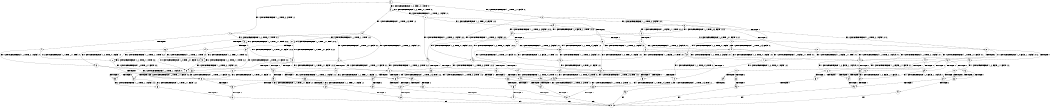 digraph BCG {
size = "7, 10.5";
center = TRUE;
node [shape = circle];
0 [peripheries = 2];
0 -> 1 [label = "EX !1 !ATOMIC_EXCH_BRANCH (1, +1, TRUE, +0, 3, TRUE) !:0:"];
0 -> 2 [label = "EX !2 !ATOMIC_EXCH_BRANCH (1, +1, TRUE, +1, 1, FALSE) !:0:"];
0 -> 3 [label = "EX !0 !ATOMIC_EXCH_BRANCH (1, +0, TRUE, +0, 1, TRUE) !:0:"];
1 -> 4 [label = "TERMINATE !1"];
1 -> 5 [label = "EX !2 !ATOMIC_EXCH_BRANCH (1, +1, TRUE, +1, 1, TRUE) !:0:1:"];
1 -> 6 [label = "EX !0 !ATOMIC_EXCH_BRANCH (1, +0, TRUE, +0, 1, FALSE) !:0:1:"];
2 -> 7 [label = "TERMINATE !2"];
2 -> 8 [label = "EX !1 !ATOMIC_EXCH_BRANCH (1, +1, TRUE, +0, 3, FALSE) !:0:2:"];
2 -> 9 [label = "EX !0 !ATOMIC_EXCH_BRANCH (1, +0, TRUE, +0, 1, FALSE) !:0:2:"];
3 -> 10 [label = "EX !1 !ATOMIC_EXCH_BRANCH (1, +1, TRUE, +0, 3, TRUE) !:0:"];
3 -> 11 [label = "EX !2 !ATOMIC_EXCH_BRANCH (1, +1, TRUE, +1, 1, FALSE) !:0:"];
3 -> 3 [label = "EX !0 !ATOMIC_EXCH_BRANCH (1, +0, TRUE, +0, 1, TRUE) !:0:"];
4 -> 12 [label = "EX !2 !ATOMIC_EXCH_BRANCH (1, +1, TRUE, +1, 1, TRUE) !:0:"];
4 -> 13 [label = "EX !0 !ATOMIC_EXCH_BRANCH (1, +0, TRUE, +0, 1, FALSE) !:0:"];
5 -> 14 [label = "TERMINATE !1"];
5 -> 15 [label = "EX !0 !ATOMIC_EXCH_BRANCH (1, +0, TRUE, +0, 1, FALSE) !:0:1:2:"];
5 -> 5 [label = "EX !2 !ATOMIC_EXCH_BRANCH (1, +1, TRUE, +1, 1, TRUE) !:0:1:2:"];
6 -> 16 [label = "TERMINATE !1"];
6 -> 17 [label = "TERMINATE !0"];
6 -> 18 [label = "EX !2 !ATOMIC_EXCH_BRANCH (1, +1, TRUE, +1, 1, FALSE) !:0:1:"];
7 -> 19 [label = "EX !1 !ATOMIC_EXCH_BRANCH (1, +1, TRUE, +0, 3, FALSE) !:0:"];
7 -> 20 [label = "EX !0 !ATOMIC_EXCH_BRANCH (1, +0, TRUE, +0, 1, FALSE) !:0:"];
8 -> 21 [label = "TERMINATE !2"];
8 -> 22 [label = "EX !0 !ATOMIC_EXCH_BRANCH (1, +0, TRUE, +0, 1, FALSE) !:0:1:2:"];
8 -> 23 [label = "EX !1 !ATOMIC_EXCH_BRANCH (1, +0, FALSE, +1, 1, TRUE) !:0:1:2:"];
9 -> 24 [label = "TERMINATE !2"];
9 -> 25 [label = "TERMINATE !0"];
9 -> 18 [label = "EX !1 !ATOMIC_EXCH_BRANCH (1, +1, TRUE, +0, 3, TRUE) !:0:2:"];
10 -> 26 [label = "TERMINATE !1"];
10 -> 27 [label = "EX !2 !ATOMIC_EXCH_BRANCH (1, +1, TRUE, +1, 1, TRUE) !:0:1:"];
10 -> 6 [label = "EX !0 !ATOMIC_EXCH_BRANCH (1, +0, TRUE, +0, 1, FALSE) !:0:1:"];
11 -> 28 [label = "TERMINATE !2"];
11 -> 29 [label = "EX !1 !ATOMIC_EXCH_BRANCH (1, +1, TRUE, +0, 3, FALSE) !:0:2:"];
11 -> 9 [label = "EX !0 !ATOMIC_EXCH_BRANCH (1, +0, TRUE, +0, 1, FALSE) !:0:2:"];
12 -> 30 [label = "EX !0 !ATOMIC_EXCH_BRANCH (1, +0, TRUE, +0, 1, FALSE) !:0:2:"];
12 -> 12 [label = "EX !2 !ATOMIC_EXCH_BRANCH (1, +1, TRUE, +1, 1, TRUE) !:0:2:"];
13 -> 31 [label = "TERMINATE !0"];
13 -> 32 [label = "EX !2 !ATOMIC_EXCH_BRANCH (1, +1, TRUE, +1, 1, FALSE) !:0:"];
14 -> 30 [label = "EX !0 !ATOMIC_EXCH_BRANCH (1, +0, TRUE, +0, 1, FALSE) !:0:2:"];
14 -> 12 [label = "EX !2 !ATOMIC_EXCH_BRANCH (1, +1, TRUE, +1, 1, TRUE) !:0:2:"];
15 -> 33 [label = "TERMINATE !1"];
15 -> 34 [label = "TERMINATE !0"];
15 -> 18 [label = "EX !2 !ATOMIC_EXCH_BRANCH (1, +1, TRUE, +1, 1, FALSE) !:0:1:2:"];
16 -> 31 [label = "TERMINATE !0"];
16 -> 32 [label = "EX !2 !ATOMIC_EXCH_BRANCH (1, +1, TRUE, +1, 1, FALSE) !:0:"];
17 -> 35 [label = "TERMINATE !1"];
17 -> 36 [label = "EX !2 !ATOMIC_EXCH_BRANCH (1, +1, TRUE, +1, 1, FALSE) !:1:"];
18 -> 37 [label = "TERMINATE !1"];
18 -> 38 [label = "TERMINATE !2"];
18 -> 39 [label = "TERMINATE !0"];
19 -> 40 [label = "EX !0 !ATOMIC_EXCH_BRANCH (1, +0, TRUE, +0, 1, FALSE) !:0:1:"];
19 -> 41 [label = "EX !1 !ATOMIC_EXCH_BRANCH (1, +0, FALSE, +1, 1, TRUE) !:0:1:"];
20 -> 42 [label = "TERMINATE !0"];
20 -> 43 [label = "EX !1 !ATOMIC_EXCH_BRANCH (1, +1, TRUE, +0, 3, TRUE) !:0:"];
21 -> 40 [label = "EX !0 !ATOMIC_EXCH_BRANCH (1, +0, TRUE, +0, 1, FALSE) !:0:1:"];
21 -> 41 [label = "EX !1 !ATOMIC_EXCH_BRANCH (1, +0, FALSE, +1, 1, TRUE) !:0:1:"];
22 -> 44 [label = "TERMINATE !2"];
22 -> 45 [label = "TERMINATE !0"];
22 -> 46 [label = "EX !1 !ATOMIC_EXCH_BRANCH (1, +0, FALSE, +1, 1, FALSE) !:0:1:2:"];
23 -> 47 [label = "TERMINATE !2"];
23 -> 48 [label = "EX !0 !ATOMIC_EXCH_BRANCH (1, +0, TRUE, +0, 1, FALSE) !:0:1:2:"];
23 -> 8 [label = "EX !1 !ATOMIC_EXCH_BRANCH (1, +1, TRUE, +0, 3, FALSE) !:0:1:2:"];
24 -> 42 [label = "TERMINATE !0"];
24 -> 43 [label = "EX !1 !ATOMIC_EXCH_BRANCH (1, +1, TRUE, +0, 3, TRUE) !:0:"];
25 -> 49 [label = "TERMINATE !2"];
25 -> 36 [label = "EX !1 !ATOMIC_EXCH_BRANCH (1, +1, TRUE, +0, 3, TRUE) !:1:2:"];
26 -> 50 [label = "EX !2 !ATOMIC_EXCH_BRANCH (1, +1, TRUE, +1, 1, TRUE) !:0:"];
26 -> 13 [label = "EX !0 !ATOMIC_EXCH_BRANCH (1, +0, TRUE, +0, 1, FALSE) !:0:"];
27 -> 51 [label = "TERMINATE !1"];
27 -> 27 [label = "EX !2 !ATOMIC_EXCH_BRANCH (1, +1, TRUE, +1, 1, TRUE) !:0:1:2:"];
27 -> 15 [label = "EX !0 !ATOMIC_EXCH_BRANCH (1, +0, TRUE, +0, 1, FALSE) !:0:1:2:"];
28 -> 52 [label = "EX !1 !ATOMIC_EXCH_BRANCH (1, +1, TRUE, +0, 3, FALSE) !:0:"];
28 -> 20 [label = "EX !0 !ATOMIC_EXCH_BRANCH (1, +0, TRUE, +0, 1, FALSE) !:0:"];
29 -> 53 [label = "TERMINATE !2"];
29 -> 54 [label = "EX !1 !ATOMIC_EXCH_BRANCH (1, +0, FALSE, +1, 1, TRUE) !:0:1:2:"];
29 -> 22 [label = "EX !0 !ATOMIC_EXCH_BRANCH (1, +0, TRUE, +0, 1, FALSE) !:0:1:2:"];
30 -> 55 [label = "TERMINATE !0"];
30 -> 32 [label = "EX !2 !ATOMIC_EXCH_BRANCH (1, +1, TRUE, +1, 1, FALSE) !:0:2:"];
31 -> 56 [label = "EX !2 !ATOMIC_EXCH_BRANCH (1, +1, TRUE, +1, 1, FALSE) !:1:2:"];
32 -> 57 [label = "TERMINATE !2"];
32 -> 58 [label = "TERMINATE !0"];
33 -> 55 [label = "TERMINATE !0"];
33 -> 32 [label = "EX !2 !ATOMIC_EXCH_BRANCH (1, +1, TRUE, +1, 1, FALSE) !:0:2:"];
34 -> 59 [label = "TERMINATE !1"];
34 -> 36 [label = "EX !2 !ATOMIC_EXCH_BRANCH (1, +1, TRUE, +1, 1, FALSE) !:1:2:"];
35 -> 60 [label = "EX !2 !ATOMIC_EXCH_BRANCH (1, +1, TRUE, +1, 1, FALSE) !:2:"];
36 -> 61 [label = "TERMINATE !1"];
36 -> 62 [label = "TERMINATE !2"];
37 -> 57 [label = "TERMINATE !2"];
37 -> 58 [label = "TERMINATE !0"];
38 -> 63 [label = "TERMINATE !1"];
38 -> 64 [label = "TERMINATE !0"];
39 -> 61 [label = "TERMINATE !1"];
39 -> 62 [label = "TERMINATE !2"];
40 -> 65 [label = "TERMINATE !0"];
40 -> 66 [label = "EX !1 !ATOMIC_EXCH_BRANCH (1, +0, FALSE, +1, 1, FALSE) !:0:1:"];
41 -> 67 [label = "EX !0 !ATOMIC_EXCH_BRANCH (1, +0, TRUE, +0, 1, FALSE) !:0:1:"];
41 -> 19 [label = "EX !1 !ATOMIC_EXCH_BRANCH (1, +1, TRUE, +0, 3, FALSE) !:0:1:"];
42 -> 68 [label = "EX !1 !ATOMIC_EXCH_BRANCH (1, +1, TRUE, +0, 3, TRUE) !:1:"];
43 -> 63 [label = "TERMINATE !1"];
43 -> 64 [label = "TERMINATE !0"];
44 -> 65 [label = "TERMINATE !0"];
44 -> 66 [label = "EX !1 !ATOMIC_EXCH_BRANCH (1, +0, FALSE, +1, 1, FALSE) !:0:1:"];
45 -> 69 [label = "TERMINATE !2"];
45 -> 70 [label = "EX !1 !ATOMIC_EXCH_BRANCH (1, +0, FALSE, +1, 1, FALSE) !:1:2:"];
46 -> 71 [label = "TERMINATE !1"];
46 -> 72 [label = "TERMINATE !2"];
46 -> 73 [label = "TERMINATE !0"];
47 -> 67 [label = "EX !0 !ATOMIC_EXCH_BRANCH (1, +0, TRUE, +0, 1, FALSE) !:0:1:"];
47 -> 19 [label = "EX !1 !ATOMIC_EXCH_BRANCH (1, +1, TRUE, +0, 3, FALSE) !:0:1:"];
48 -> 74 [label = "TERMINATE !2"];
48 -> 75 [label = "TERMINATE !0"];
48 -> 18 [label = "EX !1 !ATOMIC_EXCH_BRANCH (1, +1, TRUE, +0, 3, TRUE) !:0:1:2:"];
49 -> 68 [label = "EX !1 !ATOMIC_EXCH_BRANCH (1, +1, TRUE, +0, 3, TRUE) !:1:"];
50 -> 50 [label = "EX !2 !ATOMIC_EXCH_BRANCH (1, +1, TRUE, +1, 1, TRUE) !:0:2:"];
50 -> 30 [label = "EX !0 !ATOMIC_EXCH_BRANCH (1, +0, TRUE, +0, 1, FALSE) !:0:2:"];
51 -> 50 [label = "EX !2 !ATOMIC_EXCH_BRANCH (1, +1, TRUE, +1, 1, TRUE) !:0:2:"];
51 -> 30 [label = "EX !0 !ATOMIC_EXCH_BRANCH (1, +0, TRUE, +0, 1, FALSE) !:0:2:"];
52 -> 76 [label = "EX !1 !ATOMIC_EXCH_BRANCH (1, +0, FALSE, +1, 1, TRUE) !:0:1:"];
52 -> 40 [label = "EX !0 !ATOMIC_EXCH_BRANCH (1, +0, TRUE, +0, 1, FALSE) !:0:1:"];
53 -> 76 [label = "EX !1 !ATOMIC_EXCH_BRANCH (1, +0, FALSE, +1, 1, TRUE) !:0:1:"];
53 -> 40 [label = "EX !0 !ATOMIC_EXCH_BRANCH (1, +0, TRUE, +0, 1, FALSE) !:0:1:"];
54 -> 77 [label = "TERMINATE !2"];
54 -> 29 [label = "EX !1 !ATOMIC_EXCH_BRANCH (1, +1, TRUE, +0, 3, FALSE) !:0:1:2:"];
54 -> 48 [label = "EX !0 !ATOMIC_EXCH_BRANCH (1, +0, TRUE, +0, 1, FALSE) !:0:1:2:"];
55 -> 56 [label = "EX !2 !ATOMIC_EXCH_BRANCH (1, +1, TRUE, +1, 1, FALSE) !:1:2:"];
56 -> 78 [label = "TERMINATE !2"];
57 -> 79 [label = "TERMINATE !0"];
58 -> 78 [label = "TERMINATE !2"];
59 -> 60 [label = "EX !2 !ATOMIC_EXCH_BRANCH (1, +1, TRUE, +1, 1, FALSE) !:2:"];
60 -> 80 [label = "TERMINATE !2"];
61 -> 80 [label = "TERMINATE !2"];
62 -> 81 [label = "TERMINATE !1"];
63 -> 79 [label = "TERMINATE !0"];
64 -> 81 [label = "TERMINATE !1"];
65 -> 82 [label = "EX !1 !ATOMIC_EXCH_BRANCH (1, +0, FALSE, +1, 1, FALSE) !:1:"];
66 -> 83 [label = "TERMINATE !1"];
66 -> 84 [label = "TERMINATE !0"];
67 -> 85 [label = "TERMINATE !0"];
67 -> 43 [label = "EX !1 !ATOMIC_EXCH_BRANCH (1, +1, TRUE, +0, 3, TRUE) !:0:1:"];
68 -> 81 [label = "TERMINATE !1"];
69 -> 82 [label = "EX !1 !ATOMIC_EXCH_BRANCH (1, +0, FALSE, +1, 1, FALSE) !:1:"];
70 -> 86 [label = "TERMINATE !1"];
70 -> 87 [label = "TERMINATE !2"];
71 -> 88 [label = "TERMINATE !2"];
71 -> 89 [label = "TERMINATE !0"];
72 -> 83 [label = "TERMINATE !1"];
72 -> 84 [label = "TERMINATE !0"];
73 -> 86 [label = "TERMINATE !1"];
73 -> 87 [label = "TERMINATE !2"];
74 -> 85 [label = "TERMINATE !0"];
74 -> 43 [label = "EX !1 !ATOMIC_EXCH_BRANCH (1, +1, TRUE, +0, 3, TRUE) !:0:1:"];
75 -> 90 [label = "TERMINATE !2"];
75 -> 36 [label = "EX !1 !ATOMIC_EXCH_BRANCH (1, +1, TRUE, +0, 3, TRUE) !:1:2:"];
76 -> 52 [label = "EX !1 !ATOMIC_EXCH_BRANCH (1, +1, TRUE, +0, 3, FALSE) !:0:1:"];
76 -> 67 [label = "EX !0 !ATOMIC_EXCH_BRANCH (1, +0, TRUE, +0, 1, FALSE) !:0:1:"];
77 -> 52 [label = "EX !1 !ATOMIC_EXCH_BRANCH (1, +1, TRUE, +0, 3, FALSE) !:0:1:"];
77 -> 67 [label = "EX !0 !ATOMIC_EXCH_BRANCH (1, +0, TRUE, +0, 1, FALSE) !:0:1:"];
78 -> 91 [label = "exit"];
79 -> 91 [label = "exit"];
80 -> 91 [label = "exit"];
81 -> 91 [label = "exit"];
82 -> 92 [label = "TERMINATE !1"];
83 -> 93 [label = "TERMINATE !0"];
84 -> 92 [label = "TERMINATE !1"];
85 -> 68 [label = "EX !1 !ATOMIC_EXCH_BRANCH (1, +1, TRUE, +0, 3, TRUE) !:1:"];
86 -> 94 [label = "TERMINATE !2"];
87 -> 92 [label = "TERMINATE !1"];
88 -> 93 [label = "TERMINATE !0"];
89 -> 95 [label = "TERMINATE !2"];
90 -> 68 [label = "EX !1 !ATOMIC_EXCH_BRANCH (1, +1, TRUE, +0, 3, TRUE) !:1:"];
92 -> 91 [label = "exit"];
93 -> 91 [label = "exit"];
94 -> 91 [label = "exit"];
95 -> 91 [label = "exit"];
}
